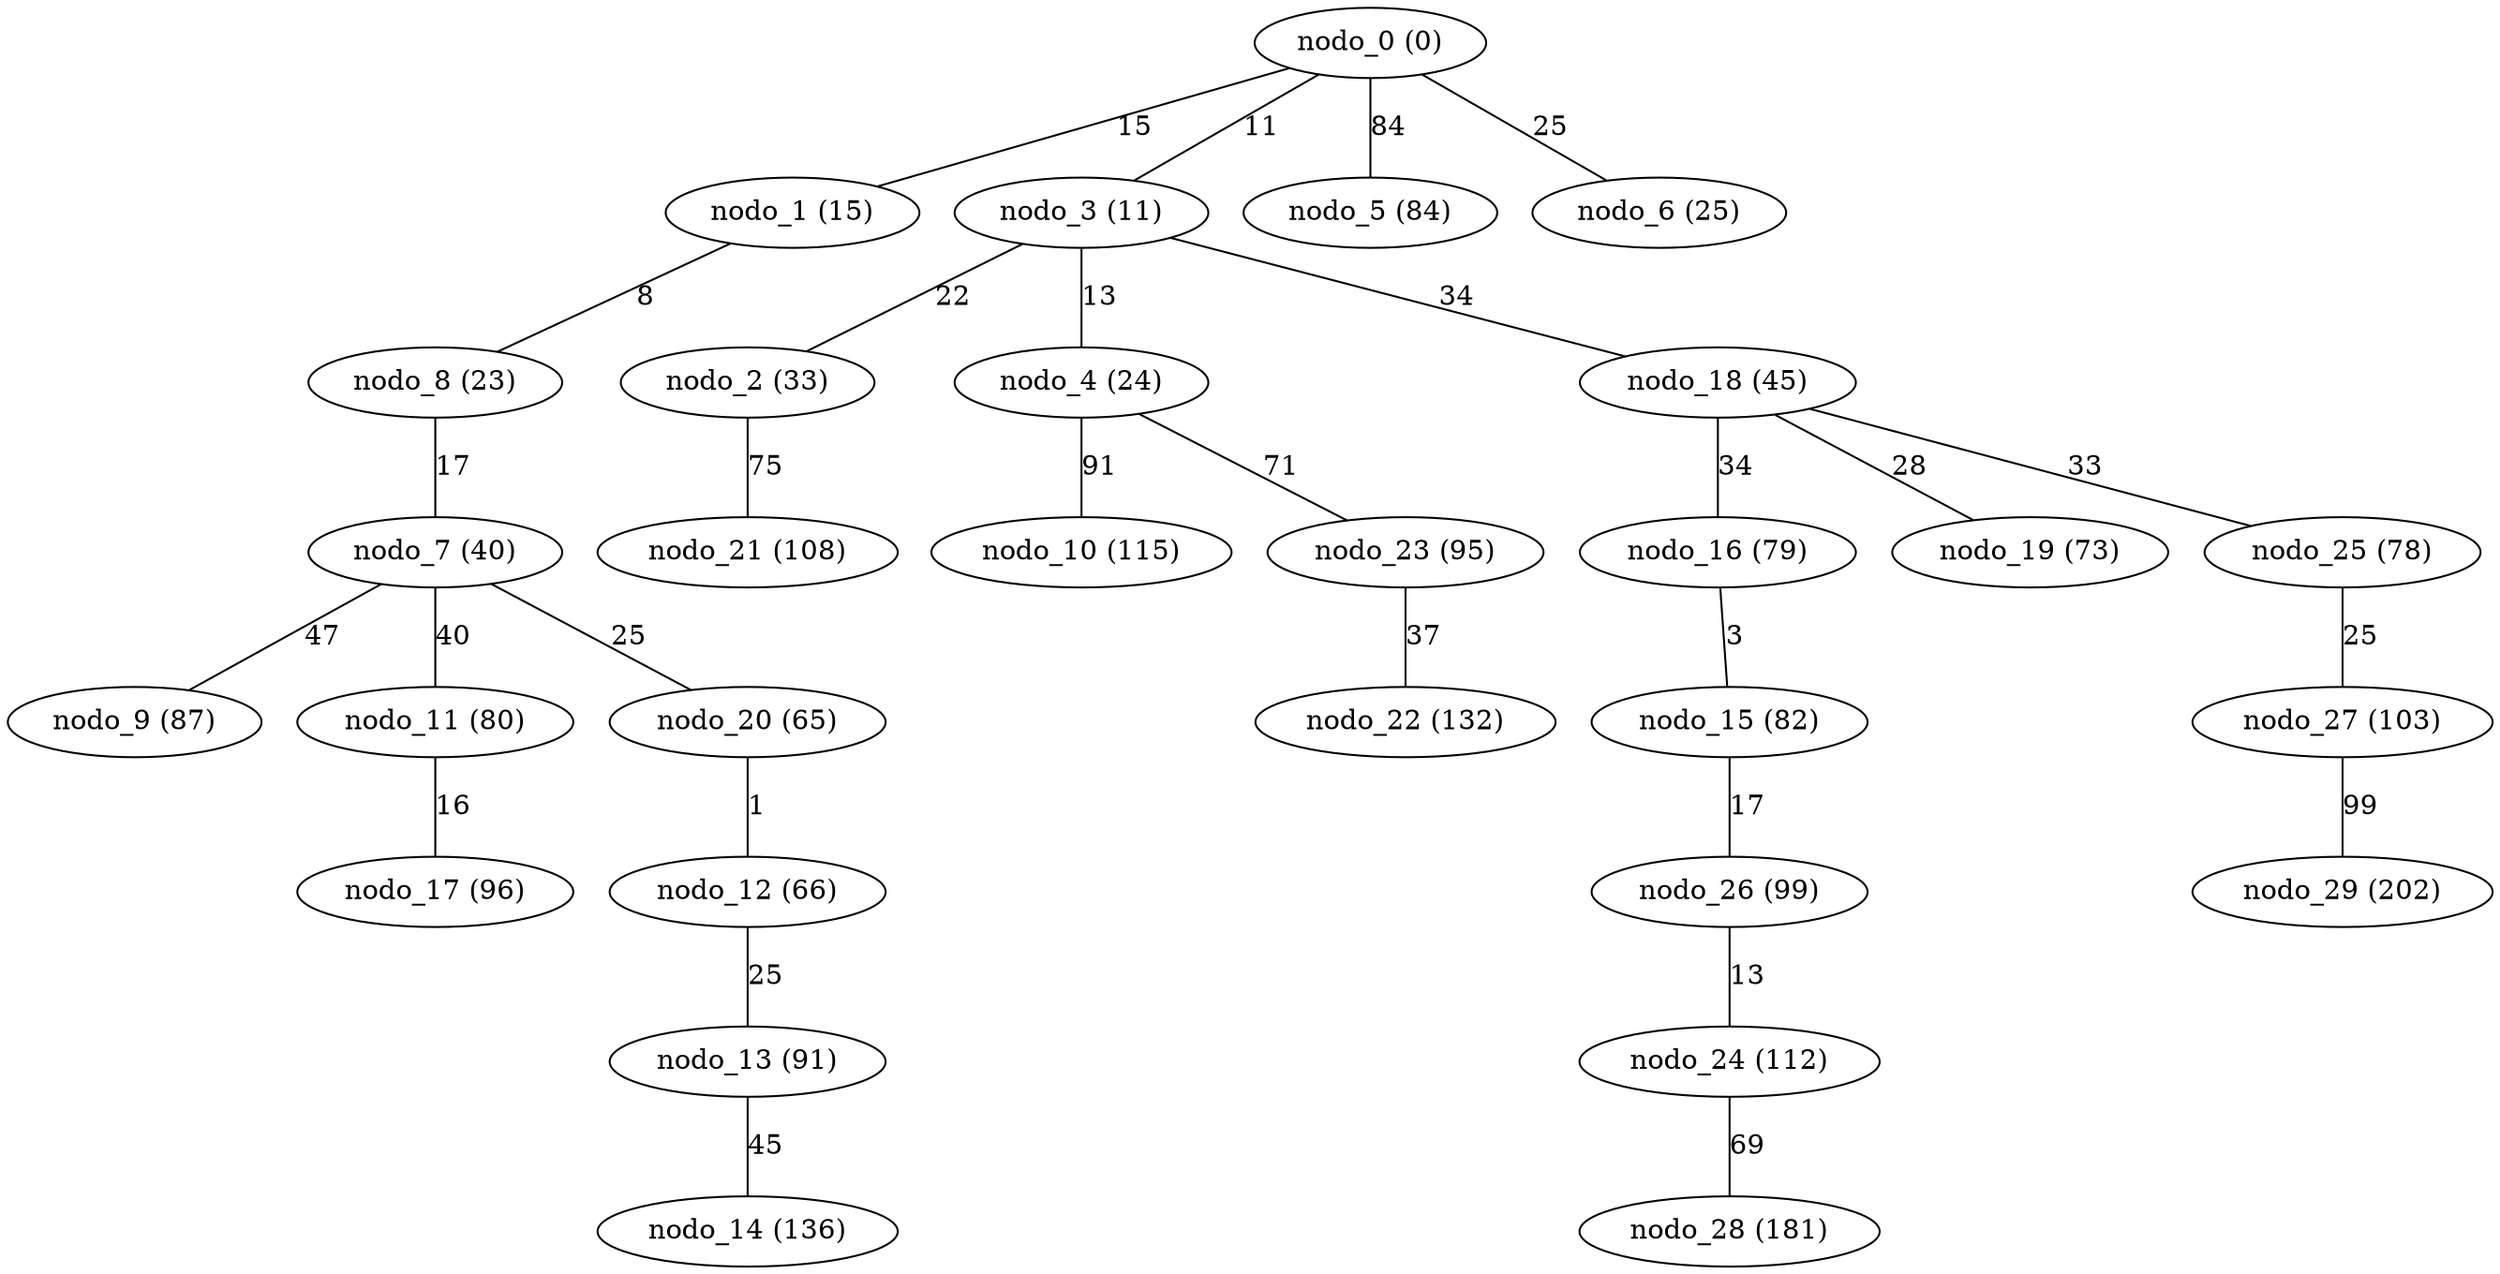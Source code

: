 graph gen_BarabasiAlbert_30_dijkstra {
 "nodo_0 (0)" -- "nodo_1 (15)" [label=15 weight=15]
 "nodo_3 (11)" -- "nodo_2 (33)" [label=22 weight=22]
 "nodo_0 (0)" -- "nodo_3 (11)" [label=11 weight=11]
 "nodo_3 (11)" -- "nodo_4 (24)" [label=13 weight=13]
 "nodo_0 (0)" -- "nodo_5 (84)" [label=84 weight=84]
 "nodo_0 (0)" -- "nodo_6 (25)" [label=25 weight=25]
 "nodo_8 (23)" -- "nodo_7 (40)" [label=17 weight=17]
 "nodo_1 (15)" -- "nodo_8 (23)" [label=8 weight=8]
 "nodo_7 (40)" -- "nodo_9 (87)" [label=47 weight=47]
 "nodo_4 (24)" -- "nodo_10 (115)" [label=91 weight=91]
 "nodo_7 (40)" -- "nodo_11 (80)" [label=40 weight=40]
 "nodo_20 (65)" -- "nodo_12 (66)" [label=1 weight=1]
 "nodo_12 (66)" -- "nodo_13 (91)" [label=25 weight=25]
 "nodo_13 (91)" -- "nodo_14 (136)" [label=45 weight=45]
 "nodo_16 (79)" -- "nodo_15 (82)" [label=3 weight=3]
 "nodo_18 (45)" -- "nodo_16 (79)" [label=34 weight=34]
 "nodo_11 (80)" -- "nodo_17 (96)" [label=16 weight=16]
 "nodo_3 (11)" -- "nodo_18 (45)" [label=34 weight=34]
 "nodo_18 (45)" -- "nodo_19 (73)" [label=28 weight=28]
 "nodo_7 (40)" -- "nodo_20 (65)" [label=25 weight=25]
 "nodo_2 (33)" -- "nodo_21 (108)" [label=75 weight=75]
 "nodo_23 (95)" -- "nodo_22 (132)" [label=37 weight=37]
 "nodo_4 (24)" -- "nodo_23 (95)" [label=71 weight=71]
 "nodo_26 (99)" -- "nodo_24 (112)" [label=13 weight=13]
 "nodo_18 (45)" -- "nodo_25 (78)" [label=33 weight=33]
 "nodo_15 (82)" -- "nodo_26 (99)" [label=17 weight=17]
 "nodo_25 (78)" -- "nodo_27 (103)" [label=25 weight=25]
 "nodo_24 (112)" -- "nodo_28 (181)" [label=69 weight=69]
 "nodo_27 (103)" -- "nodo_29 (202)" [label=99 weight=99]
}